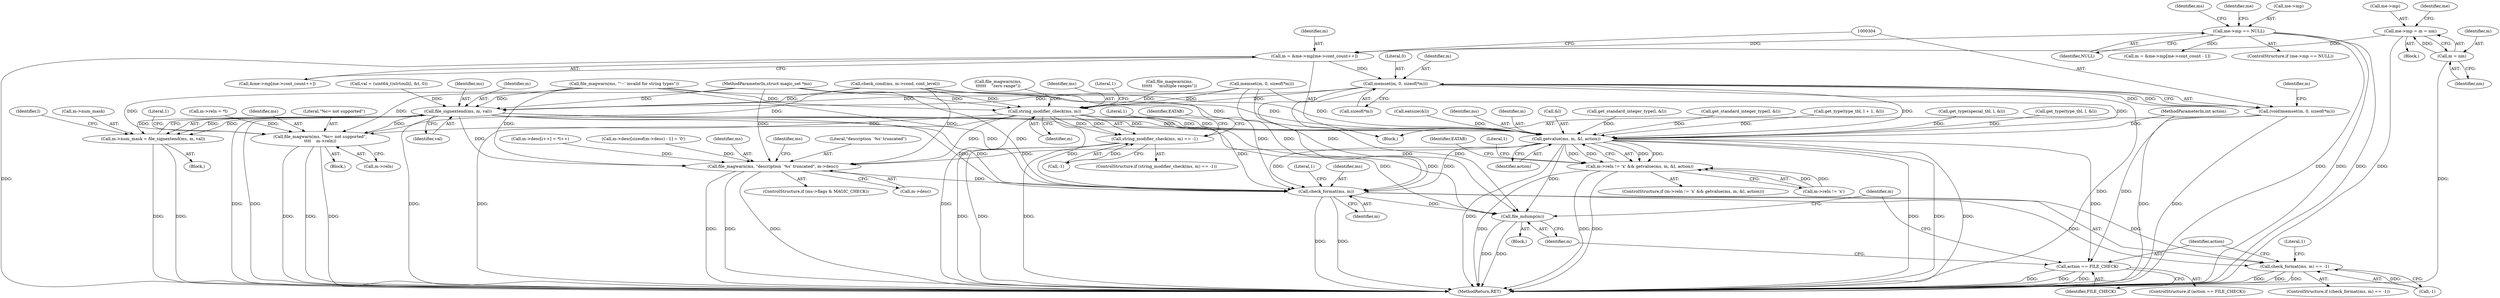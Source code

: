 digraph "0_file_4a284c89d6ef11aca34da65da7d673050a5ea320@array" {
"1000292" [label="(Call,m = &me->mp[me->cont_count++])"];
"1000190" [label="(Call,me->mp == NULL)"];
"1000278" [label="(Call,me->mp = m = nm)"];
"1000282" [label="(Call,m = nm)"];
"1000305" [label="(Call,memset(m, 0, sizeof(*m)))"];
"1000303" [label="(Call,(void)memset(m, 0, sizeof(*m)))"];
"1000973" [label="(Call,file_signextend(ms, m, val))"];
"1000969" [label="(Call,m->num_mask = file_signextend(ms, m, val))"];
"1001312" [label="(Call,file_magwarn(ms, \"%c= not supported\",\n\t\t\t\t    m->reln))"];
"1001401" [label="(Call,getvalue(ms, m, &l, action))"];
"1001395" [label="(Call,m->reln != 'x' && getvalue(ms, m, &l, action))"];
"1001498" [label="(Call,file_magwarn(ms, \"description `%s' truncated\", m->desc))"];
"1001513" [label="(Call,check_format(ms, m))"];
"1001512" [label="(Call,check_format(ms, m) == -1)"];
"1001526" [label="(Call,file_mdump(m))"];
"1001522" [label="(Call,action == FILE_CHECK)"];
"1001260" [label="(Call,string_modifier_check(ms, m))"];
"1001259" [label="(Call,string_modifier_check(ms, m) == -1)"];
"1001525" [label="(Block,)"];
"1001263" [label="(Call,-1)"];
"1001313" [label="(Identifier,ms)"];
"1001507" [label="(Identifier,ms)"];
"1001259" [label="(Call,string_modifier_check(ms, m) == -1)"];
"1000287" [label="(Identifier,me)"];
"1001261" [label="(Identifier,ms)"];
"1001500" [label="(Literal,\"description `%s' truncated\")"];
"1001291" [label="(Call,m->reln = *l)"];
"1000134" [label="(MethodParameterIn,int action)"];
"1001284" [label="(Identifier,EATAB)"];
"1000294" [label="(Call,&me->mp[me->cont_count++])"];
"1001515" [label="(Identifier,m)"];
"1000190" [label="(Call,me->mp == NULL)"];
"1000194" [label="(Identifier,NULL)"];
"1000856" [label="(Call,get_type(special_tbl, l, &l))"];
"1000188" [label="(Block,)"];
"1001501" [label="(Call,m->desc)"];
"1000777" [label="(Call,get_standard_integer_type(l, &l))"];
"1001260" [label="(Call,string_modifier_check(ms, m))"];
"1001454" [label="(Call,m->desc[i++] = *l++)"];
"1000819" [label="(Call,get_standard_integer_type(l, &l))"];
"1000215" [label="(Call,m = &me->mp[me->cont_count - 1])"];
"1001396" [label="(Call,m->reln != 'x')"];
"1000205" [label="(Identifier,me)"];
"1000279" [label="(Call,me->mp)"];
"1001531" [label="(Identifier,m)"];
"1001394" [label="(ControlStructure,if (m->reln != 'x' && getvalue(ms, m, &l, action)))"];
"1000759" [label="(Call,get_type(type_tbl, l + 1, &l))"];
"1000130" [label="(MethodParameterIn,struct magic_set *ms)"];
"1000283" [label="(Identifier,m)"];
"1001523" [label="(Identifier,action)"];
"1001314" [label="(Literal,\"%c= not supported\")"];
"1000278" [label="(Call,me->mp = m = nm)"];
"1001537" [label="(MethodReturn,RET)"];
"1000189" [label="(ControlStructure,if (me->mp == NULL))"];
"1001511" [label="(ControlStructure,if (check_format(ms, m) == -1))"];
"1001520" [label="(Literal,1)"];
"1000284" [label="(Identifier,nm)"];
"1000305" [label="(Call,memset(m, 0, sizeof(*m)))"];
"1000957" [label="(Call,val = (uint64_t)strtoull(l, &t, 0))"];
"1000292" [label="(Call,m = &me->mp[me->cont_count++])"];
"1001311" [label="(Block,)"];
"1001264" [label="(Literal,1)"];
"1001395" [label="(Call,m->reln != 'x' && getvalue(ms, m, &l, action))"];
"1001410" [label="(Identifier,EATAB)"];
"1000798" [label="(Call,get_type(type_tbl, l, &l))"];
"1000979" [label="(Identifier,l)"];
"1000974" [label="(Identifier,ms)"];
"1000977" [label="(Call,eatsize(&l))"];
"1001517" [label="(Literal,1)"];
"1001480" [label="(Call,m->desc[sizeof(m->desc) - 1] = '\0')"];
"1001267" [label="(Literal,1)"];
"1001499" [label="(Identifier,ms)"];
"1001402" [label="(Identifier,ms)"];
"1001403" [label="(Identifier,m)"];
"1000975" [label="(Identifier,m)"];
"1000257" [label="(Block,)"];
"1000303" [label="(Call,(void)memset(m, 0, sizeof(*m)))"];
"1000282" [label="(Call,m = nm)"];
"1001404" [label="(Call,&l)"];
"1000737" [label="(Call,check_cond(ms, m->cond, cont_level))"];
"1001498" [label="(Call,file_magwarn(ms, \"description `%s' truncated\", m->desc))"];
"1000293" [label="(Identifier,m)"];
"1001315" [label="(Call,m->reln)"];
"1000308" [label="(Call,sizeof(*m))"];
"1001522" [label="(Call,action == FILE_CHECK)"];
"1001401" [label="(Call,getvalue(ms, m, &l, action))"];
"1000191" [label="(Call,me->mp)"];
"1000969" [label="(Call,m->num_mask = file_signextend(ms, m, val))"];
"1001406" [label="(Identifier,action)"];
"1001514" [label="(Identifier,ms)"];
"1001516" [label="(Call,-1)"];
"1000313" [label="(Identifier,m)"];
"1000948" [label="(Block,)"];
"1001312" [label="(Call,file_magwarn(ms, \"%c= not supported\",\n\t\t\t\t    m->reln))"];
"1001262" [label="(Identifier,m)"];
"1001513" [label="(Call,check_format(ms, m))"];
"1000970" [label="(Call,m->num_mask)"];
"1000353" [label="(Call,memset(m, 0, sizeof(*m)))"];
"1001524" [label="(Identifier,FILE_CHECK)"];
"1000197" [label="(Identifier,ms)"];
"1000306" [label="(Identifier,m)"];
"1001409" [label="(Literal,1)"];
"1001512" [label="(Call,check_format(ms, m) == -1)"];
"1000973" [label="(Call,file_signextend(ms, m, val))"];
"1001021" [label="(Call,file_magwarn(ms,\n\t\t\t\t\t\t    \"multiple ranges\"))"];
"1001526" [label="(Call,file_mdump(m))"];
"1000976" [label="(Identifier,val)"];
"1001044" [label="(Call,file_magwarn(ms,\n\t\t\t\t\t\t    \"zero range\"))"];
"1000307" [label="(Literal,0)"];
"1001320" [label="(Literal,1)"];
"1001527" [label="(Identifier,m)"];
"1001492" [label="(ControlStructure,if (ms->flags & MAGIC_CHECK))"];
"1001258" [label="(ControlStructure,if (string_modifier_check(ms, m) == -1))"];
"1001521" [label="(ControlStructure,if (action == FILE_CHECK))"];
"1000910" [label="(Call,file_magwarn(ms, \"'~' invalid for string types\"))"];
"1000292" -> "1000188"  [label="AST: "];
"1000292" -> "1000294"  [label="CFG: "];
"1000293" -> "1000292"  [label="AST: "];
"1000294" -> "1000292"  [label="AST: "];
"1000304" -> "1000292"  [label="CFG: "];
"1000292" -> "1001537"  [label="DDG: "];
"1000190" -> "1000292"  [label="DDG: "];
"1000278" -> "1000292"  [label="DDG: "];
"1000292" -> "1000305"  [label="DDG: "];
"1000190" -> "1000189"  [label="AST: "];
"1000190" -> "1000194"  [label="CFG: "];
"1000191" -> "1000190"  [label="AST: "];
"1000194" -> "1000190"  [label="AST: "];
"1000197" -> "1000190"  [label="CFG: "];
"1000205" -> "1000190"  [label="CFG: "];
"1000190" -> "1001537"  [label="DDG: "];
"1000190" -> "1001537"  [label="DDG: "];
"1000190" -> "1001537"  [label="DDG: "];
"1000190" -> "1000215"  [label="DDG: "];
"1000278" -> "1000257"  [label="AST: "];
"1000278" -> "1000282"  [label="CFG: "];
"1000279" -> "1000278"  [label="AST: "];
"1000282" -> "1000278"  [label="AST: "];
"1000287" -> "1000278"  [label="CFG: "];
"1000278" -> "1001537"  [label="DDG: "];
"1000282" -> "1000278"  [label="DDG: "];
"1000282" -> "1000284"  [label="CFG: "];
"1000283" -> "1000282"  [label="AST: "];
"1000284" -> "1000282"  [label="AST: "];
"1000282" -> "1001537"  [label="DDG: "];
"1000305" -> "1000303"  [label="AST: "];
"1000305" -> "1000308"  [label="CFG: "];
"1000306" -> "1000305"  [label="AST: "];
"1000307" -> "1000305"  [label="AST: "];
"1000308" -> "1000305"  [label="AST: "];
"1000303" -> "1000305"  [label="CFG: "];
"1000305" -> "1001537"  [label="DDG: "];
"1000305" -> "1000303"  [label="DDG: "];
"1000305" -> "1000303"  [label="DDG: "];
"1000305" -> "1000973"  [label="DDG: "];
"1000305" -> "1001260"  [label="DDG: "];
"1000305" -> "1001401"  [label="DDG: "];
"1000305" -> "1001513"  [label="DDG: "];
"1000305" -> "1001526"  [label="DDG: "];
"1000303" -> "1000188"  [label="AST: "];
"1000304" -> "1000303"  [label="AST: "];
"1000313" -> "1000303"  [label="CFG: "];
"1000303" -> "1001537"  [label="DDG: "];
"1000303" -> "1001537"  [label="DDG: "];
"1000973" -> "1000969"  [label="AST: "];
"1000973" -> "1000976"  [label="CFG: "];
"1000974" -> "1000973"  [label="AST: "];
"1000975" -> "1000973"  [label="AST: "];
"1000976" -> "1000973"  [label="AST: "];
"1000969" -> "1000973"  [label="CFG: "];
"1000973" -> "1001537"  [label="DDG: "];
"1000973" -> "1001537"  [label="DDG: "];
"1000973" -> "1001537"  [label="DDG: "];
"1000973" -> "1000969"  [label="DDG: "];
"1000973" -> "1000969"  [label="DDG: "];
"1000973" -> "1000969"  [label="DDG: "];
"1000910" -> "1000973"  [label="DDG: "];
"1000737" -> "1000973"  [label="DDG: "];
"1000130" -> "1000973"  [label="DDG: "];
"1000353" -> "1000973"  [label="DDG: "];
"1000957" -> "1000973"  [label="DDG: "];
"1000973" -> "1001312"  [label="DDG: "];
"1000973" -> "1001401"  [label="DDG: "];
"1000973" -> "1001401"  [label="DDG: "];
"1000973" -> "1001498"  [label="DDG: "];
"1000973" -> "1001513"  [label="DDG: "];
"1000973" -> "1001513"  [label="DDG: "];
"1000973" -> "1001526"  [label="DDG: "];
"1000969" -> "1000948"  [label="AST: "];
"1000970" -> "1000969"  [label="AST: "];
"1000979" -> "1000969"  [label="CFG: "];
"1000969" -> "1001537"  [label="DDG: "];
"1000969" -> "1001537"  [label="DDG: "];
"1001312" -> "1001311"  [label="AST: "];
"1001312" -> "1001315"  [label="CFG: "];
"1001313" -> "1001312"  [label="AST: "];
"1001314" -> "1001312"  [label="AST: "];
"1001315" -> "1001312"  [label="AST: "];
"1001320" -> "1001312"  [label="CFG: "];
"1001312" -> "1001537"  [label="DDG: "];
"1001312" -> "1001537"  [label="DDG: "];
"1001312" -> "1001537"  [label="DDG: "];
"1000910" -> "1001312"  [label="DDG: "];
"1000737" -> "1001312"  [label="DDG: "];
"1001260" -> "1001312"  [label="DDG: "];
"1000130" -> "1001312"  [label="DDG: "];
"1001291" -> "1001312"  [label="DDG: "];
"1001401" -> "1001395"  [label="AST: "];
"1001401" -> "1001406"  [label="CFG: "];
"1001402" -> "1001401"  [label="AST: "];
"1001403" -> "1001401"  [label="AST: "];
"1001404" -> "1001401"  [label="AST: "];
"1001406" -> "1001401"  [label="AST: "];
"1001395" -> "1001401"  [label="CFG: "];
"1001401" -> "1001537"  [label="DDG: "];
"1001401" -> "1001537"  [label="DDG: "];
"1001401" -> "1001537"  [label="DDG: "];
"1001401" -> "1001537"  [label="DDG: "];
"1001401" -> "1001395"  [label="DDG: "];
"1001401" -> "1001395"  [label="DDG: "];
"1001401" -> "1001395"  [label="DDG: "];
"1001401" -> "1001395"  [label="DDG: "];
"1000910" -> "1001401"  [label="DDG: "];
"1000737" -> "1001401"  [label="DDG: "];
"1001260" -> "1001401"  [label="DDG: "];
"1001260" -> "1001401"  [label="DDG: "];
"1000130" -> "1001401"  [label="DDG: "];
"1000353" -> "1001401"  [label="DDG: "];
"1000856" -> "1001401"  [label="DDG: "];
"1000759" -> "1001401"  [label="DDG: "];
"1000798" -> "1001401"  [label="DDG: "];
"1000977" -> "1001401"  [label="DDG: "];
"1000777" -> "1001401"  [label="DDG: "];
"1000819" -> "1001401"  [label="DDG: "];
"1000134" -> "1001401"  [label="DDG: "];
"1001401" -> "1001498"  [label="DDG: "];
"1001401" -> "1001513"  [label="DDG: "];
"1001401" -> "1001513"  [label="DDG: "];
"1001401" -> "1001522"  [label="DDG: "];
"1001401" -> "1001526"  [label="DDG: "];
"1001395" -> "1001394"  [label="AST: "];
"1001395" -> "1001396"  [label="CFG: "];
"1001396" -> "1001395"  [label="AST: "];
"1001409" -> "1001395"  [label="CFG: "];
"1001410" -> "1001395"  [label="CFG: "];
"1001395" -> "1001537"  [label="DDG: "];
"1001395" -> "1001537"  [label="DDG: "];
"1001395" -> "1001537"  [label="DDG: "];
"1001396" -> "1001395"  [label="DDG: "];
"1001396" -> "1001395"  [label="DDG: "];
"1001498" -> "1001492"  [label="AST: "];
"1001498" -> "1001501"  [label="CFG: "];
"1001499" -> "1001498"  [label="AST: "];
"1001500" -> "1001498"  [label="AST: "];
"1001501" -> "1001498"  [label="AST: "];
"1001507" -> "1001498"  [label="CFG: "];
"1001498" -> "1001537"  [label="DDG: "];
"1001498" -> "1001537"  [label="DDG: "];
"1001498" -> "1001537"  [label="DDG: "];
"1000910" -> "1001498"  [label="DDG: "];
"1000737" -> "1001498"  [label="DDG: "];
"1001260" -> "1001498"  [label="DDG: "];
"1000130" -> "1001498"  [label="DDG: "];
"1001454" -> "1001498"  [label="DDG: "];
"1001480" -> "1001498"  [label="DDG: "];
"1001498" -> "1001513"  [label="DDG: "];
"1001513" -> "1001512"  [label="AST: "];
"1001513" -> "1001515"  [label="CFG: "];
"1001514" -> "1001513"  [label="AST: "];
"1001515" -> "1001513"  [label="AST: "];
"1001517" -> "1001513"  [label="CFG: "];
"1001513" -> "1001537"  [label="DDG: "];
"1001513" -> "1001537"  [label="DDG: "];
"1001513" -> "1001512"  [label="DDG: "];
"1001513" -> "1001512"  [label="DDG: "];
"1000910" -> "1001513"  [label="DDG: "];
"1000737" -> "1001513"  [label="DDG: "];
"1001260" -> "1001513"  [label="DDG: "];
"1001260" -> "1001513"  [label="DDG: "];
"1000130" -> "1001513"  [label="DDG: "];
"1000353" -> "1001513"  [label="DDG: "];
"1001513" -> "1001526"  [label="DDG: "];
"1001512" -> "1001511"  [label="AST: "];
"1001512" -> "1001516"  [label="CFG: "];
"1001516" -> "1001512"  [label="AST: "];
"1001520" -> "1001512"  [label="CFG: "];
"1001523" -> "1001512"  [label="CFG: "];
"1001512" -> "1001537"  [label="DDG: "];
"1001512" -> "1001537"  [label="DDG: "];
"1001512" -> "1001537"  [label="DDG: "];
"1001516" -> "1001512"  [label="DDG: "];
"1001526" -> "1001525"  [label="AST: "];
"1001526" -> "1001527"  [label="CFG: "];
"1001527" -> "1001526"  [label="AST: "];
"1001531" -> "1001526"  [label="CFG: "];
"1001526" -> "1001537"  [label="DDG: "];
"1001526" -> "1001537"  [label="DDG: "];
"1001260" -> "1001526"  [label="DDG: "];
"1000353" -> "1001526"  [label="DDG: "];
"1001522" -> "1001521"  [label="AST: "];
"1001522" -> "1001524"  [label="CFG: "];
"1001523" -> "1001522"  [label="AST: "];
"1001524" -> "1001522"  [label="AST: "];
"1001527" -> "1001522"  [label="CFG: "];
"1001531" -> "1001522"  [label="CFG: "];
"1001522" -> "1001537"  [label="DDG: "];
"1001522" -> "1001537"  [label="DDG: "];
"1001522" -> "1001537"  [label="DDG: "];
"1000134" -> "1001522"  [label="DDG: "];
"1001260" -> "1001259"  [label="AST: "];
"1001260" -> "1001262"  [label="CFG: "];
"1001261" -> "1001260"  [label="AST: "];
"1001262" -> "1001260"  [label="AST: "];
"1001264" -> "1001260"  [label="CFG: "];
"1001260" -> "1001537"  [label="DDG: "];
"1001260" -> "1001537"  [label="DDG: "];
"1001260" -> "1001259"  [label="DDG: "];
"1001260" -> "1001259"  [label="DDG: "];
"1001044" -> "1001260"  [label="DDG: "];
"1000910" -> "1001260"  [label="DDG: "];
"1000737" -> "1001260"  [label="DDG: "];
"1001021" -> "1001260"  [label="DDG: "];
"1000130" -> "1001260"  [label="DDG: "];
"1000353" -> "1001260"  [label="DDG: "];
"1001259" -> "1001258"  [label="AST: "];
"1001259" -> "1001263"  [label="CFG: "];
"1001263" -> "1001259"  [label="AST: "];
"1001267" -> "1001259"  [label="CFG: "];
"1001284" -> "1001259"  [label="CFG: "];
"1001259" -> "1001537"  [label="DDG: "];
"1001259" -> "1001537"  [label="DDG: "];
"1001259" -> "1001537"  [label="DDG: "];
"1001263" -> "1001259"  [label="DDG: "];
}
